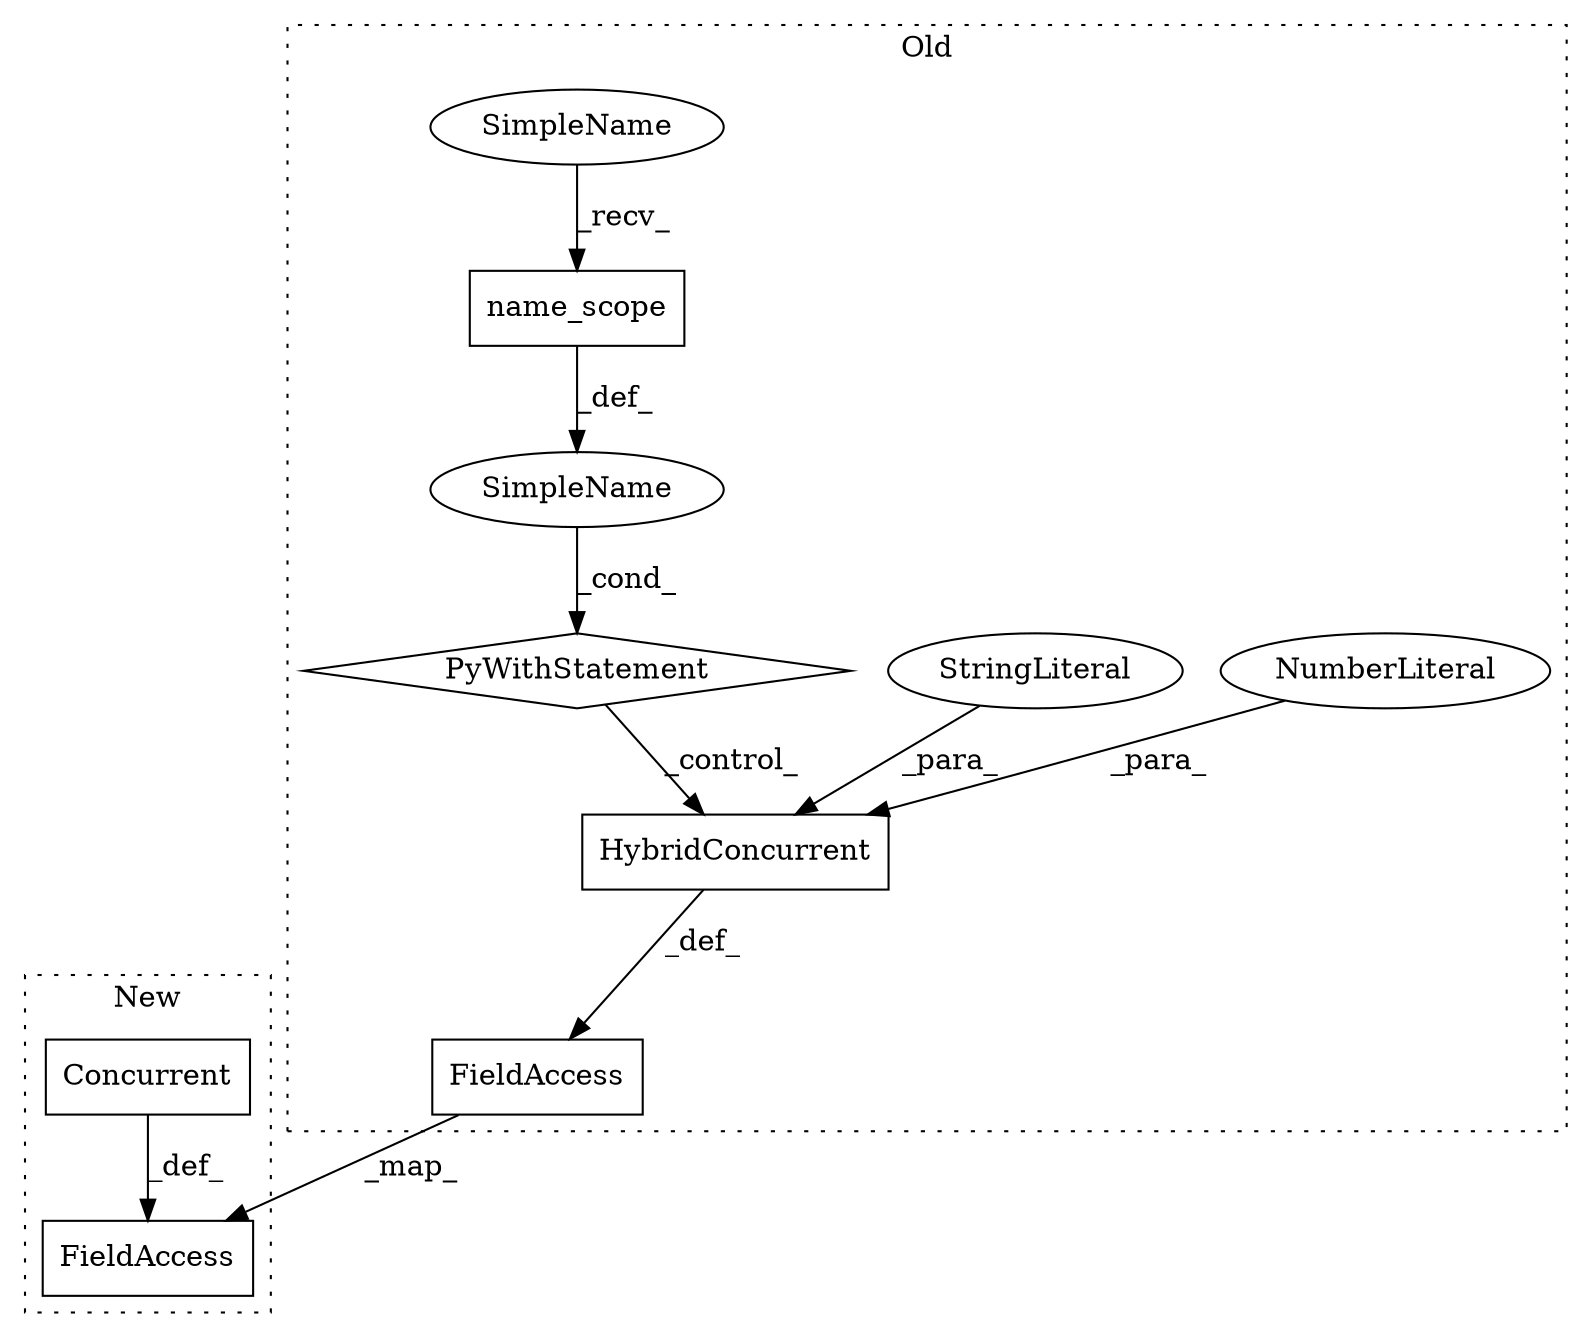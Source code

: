 digraph G {
subgraph cluster0 {
1 [label="PyWithStatement" a="104" s="9401,9428" l="10,2" shape="diamond"];
3 [label="name_scope" a="32" s="9416" l="12" shape="box"];
4 [label="FieldAccess" a="22" s="9438" l="13" shape="box"];
6 [label="HybridConcurrent" a="32" s="9452,9473" l="17,1" shape="box"];
7 [label="NumberLiteral" a="34" s="9469" l="1" shape="ellipse"];
8 [label="SimpleName" a="42" s="" l="" shape="ellipse"];
9 [label="StringLiteral" a="45" s="9471" l="2" shape="ellipse"];
10 [label="SimpleName" a="42" s="9411" l="4" shape="ellipse"];
label = "Old";
style="dotted";
}
subgraph cluster1 {
2 [label="Concurrent" a="32" s="8714" l="12" shape="box"];
5 [label="FieldAccess" a="22" s="8700" l="13" shape="box"];
label = "New";
style="dotted";
}
1 -> 6 [label="_control_"];
2 -> 5 [label="_def_"];
3 -> 8 [label="_def_"];
4 -> 5 [label="_map_"];
6 -> 4 [label="_def_"];
7 -> 6 [label="_para_"];
8 -> 1 [label="_cond_"];
9 -> 6 [label="_para_"];
10 -> 3 [label="_recv_"];
}